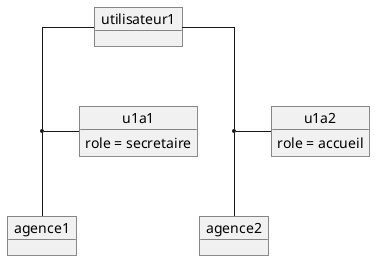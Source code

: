 @startuml
skinparam linetype ortho
object utilisateur1

object agence1

object agence2

object u1a1
u1a1 : role = secretaire

object u1a2
u1a2 : role = accueil

utilisateur1 -- agence1
utilisateur1 -- agence2

(utilisateur1, agence1) -- u1a1
(utilisateur1, agence2) -- u1a2
@enduml
